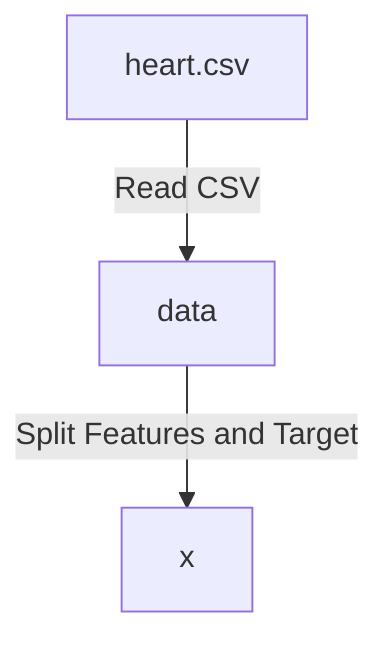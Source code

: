 flowchart TD
    A1["heart.csv"] -->|Read CSV| B1["data"]
    B1 -->|Split Features and Target| C1["x"]